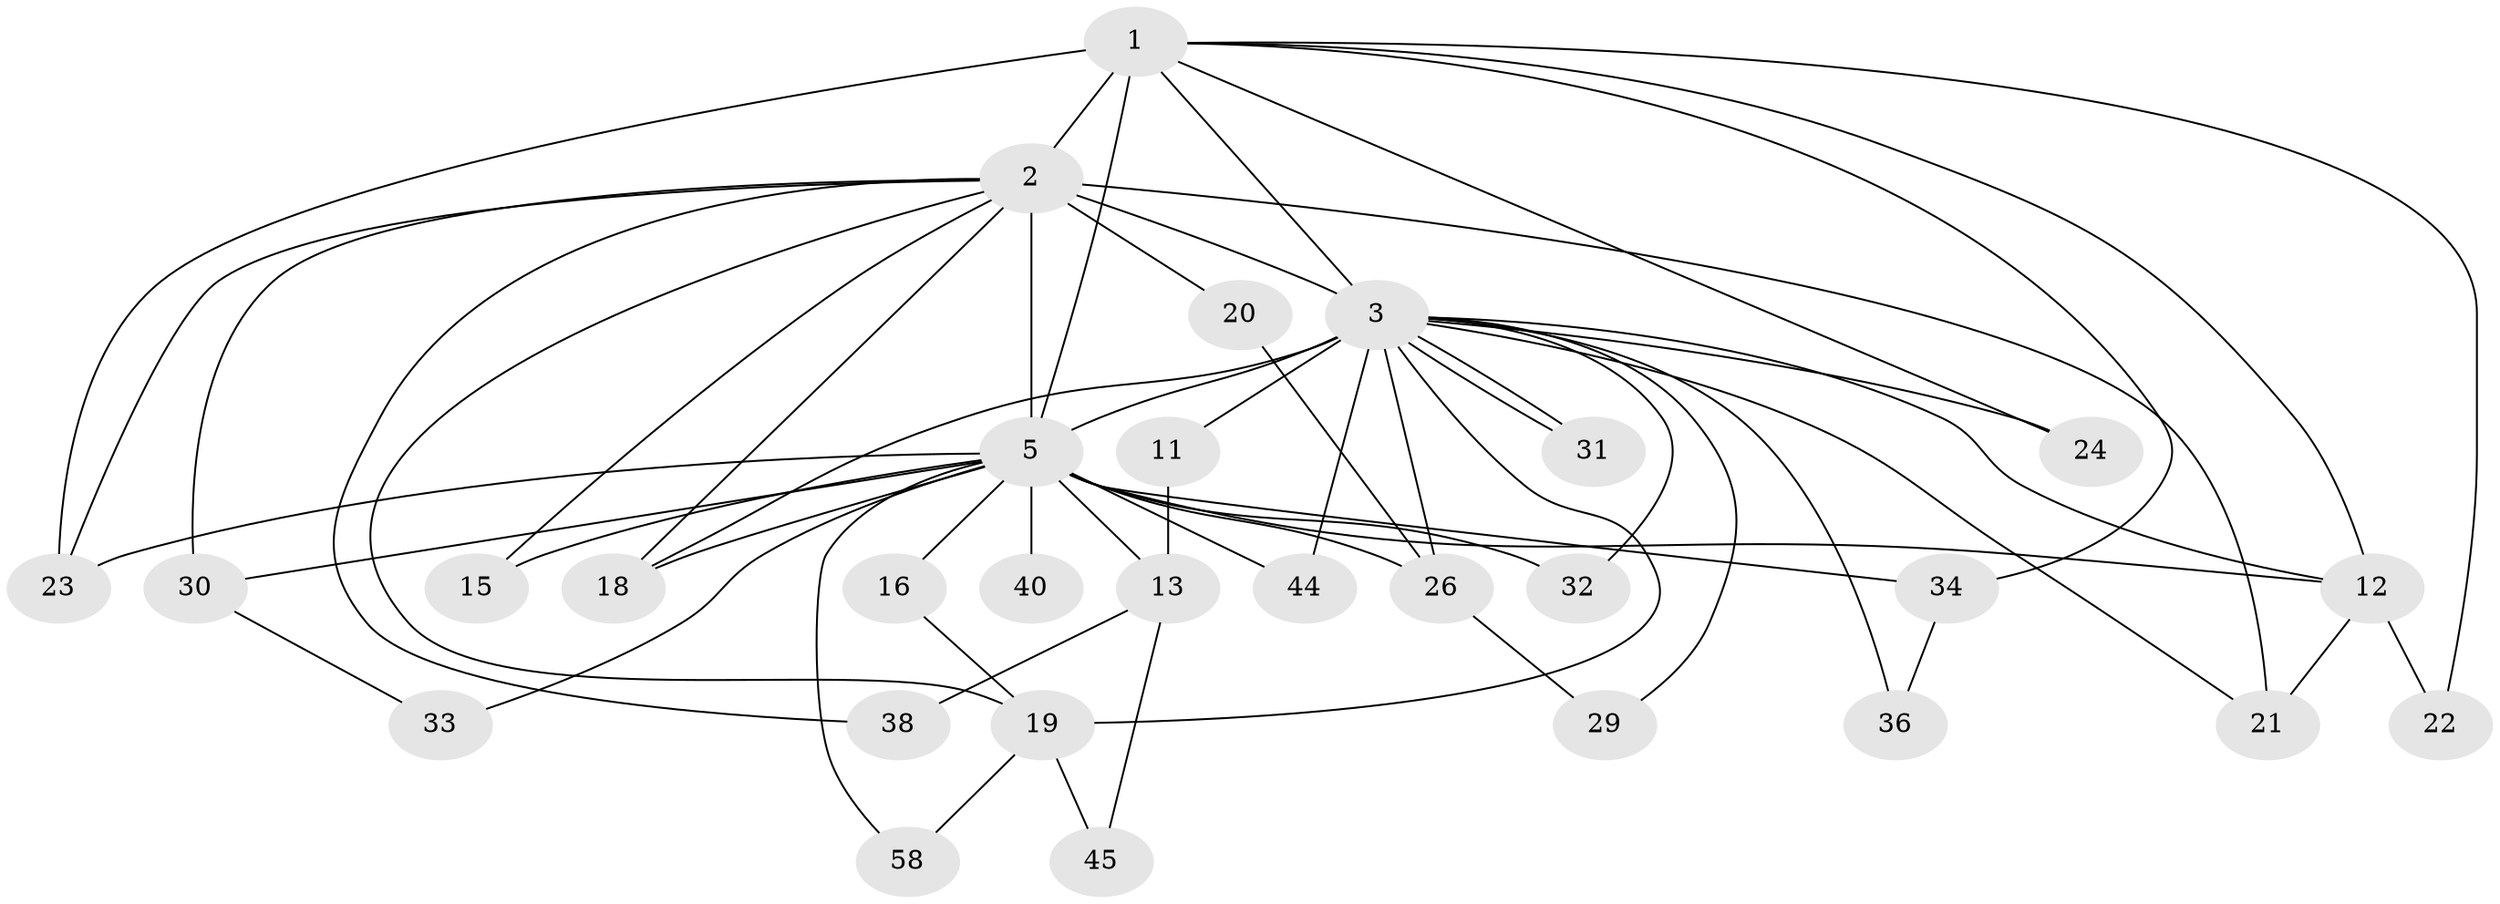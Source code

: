 // original degree distribution, {12: 0.034482758620689655, 14: 0.017241379310344827, 18: 0.034482758620689655, 19: 0.017241379310344827, 11: 0.017241379310344827, 15: 0.017241379310344827, 21: 0.017241379310344827, 17: 0.017241379310344827, 3: 0.2413793103448276, 6: 0.017241379310344827, 4: 0.06896551724137931, 5: 0.017241379310344827, 2: 0.4827586206896552}
// Generated by graph-tools (version 1.1) at 2025/13/03/09/25 04:13:48]
// undirected, 29 vertices, 58 edges
graph export_dot {
graph [start="1"]
  node [color=gray90,style=filled];
  1 [super="+4"];
  2 [super="+6+27"];
  3 [super="+51+28+9"];
  5 [super="+14+7+52+17+35+8"];
  11;
  12 [super="+42"];
  13;
  15;
  16;
  18 [super="+54"];
  19 [super="+47+41"];
  20 [super="+56"];
  21 [super="+25"];
  22;
  23;
  24;
  26;
  29;
  30;
  31;
  32;
  33;
  34;
  36;
  38;
  40;
  44;
  45;
  58;
  1 -- 2 [weight=6];
  1 -- 3 [weight=4];
  1 -- 5 [weight=7];
  1 -- 22;
  1 -- 24;
  1 -- 12;
  1 -- 34;
  1 -- 23;
  2 -- 3 [weight=7];
  2 -- 5 [weight=10];
  2 -- 15;
  2 -- 20 [weight=2];
  2 -- 38;
  2 -- 18;
  2 -- 19 [weight=2];
  2 -- 21 [weight=2];
  2 -- 23;
  2 -- 30;
  3 -- 5 [weight=7];
  3 -- 11 [weight=2];
  3 -- 12;
  3 -- 24;
  3 -- 26;
  3 -- 31;
  3 -- 31;
  3 -- 19 [weight=3];
  3 -- 36;
  3 -- 32;
  3 -- 44;
  3 -- 18 [weight=2];
  3 -- 21;
  3 -- 29;
  5 -- 26;
  5 -- 32;
  5 -- 33;
  5 -- 40 [weight=2];
  5 -- 12 [weight=2];
  5 -- 23;
  5 -- 13;
  5 -- 58;
  5 -- 30;
  5 -- 15 [weight=2];
  5 -- 34;
  5 -- 44;
  5 -- 16;
  5 -- 18;
  11 -- 13;
  12 -- 22;
  12 -- 21;
  13 -- 38;
  13 -- 45;
  16 -- 19;
  19 -- 58;
  19 -- 45;
  20 -- 26;
  26 -- 29;
  30 -- 33;
  34 -- 36;
}

